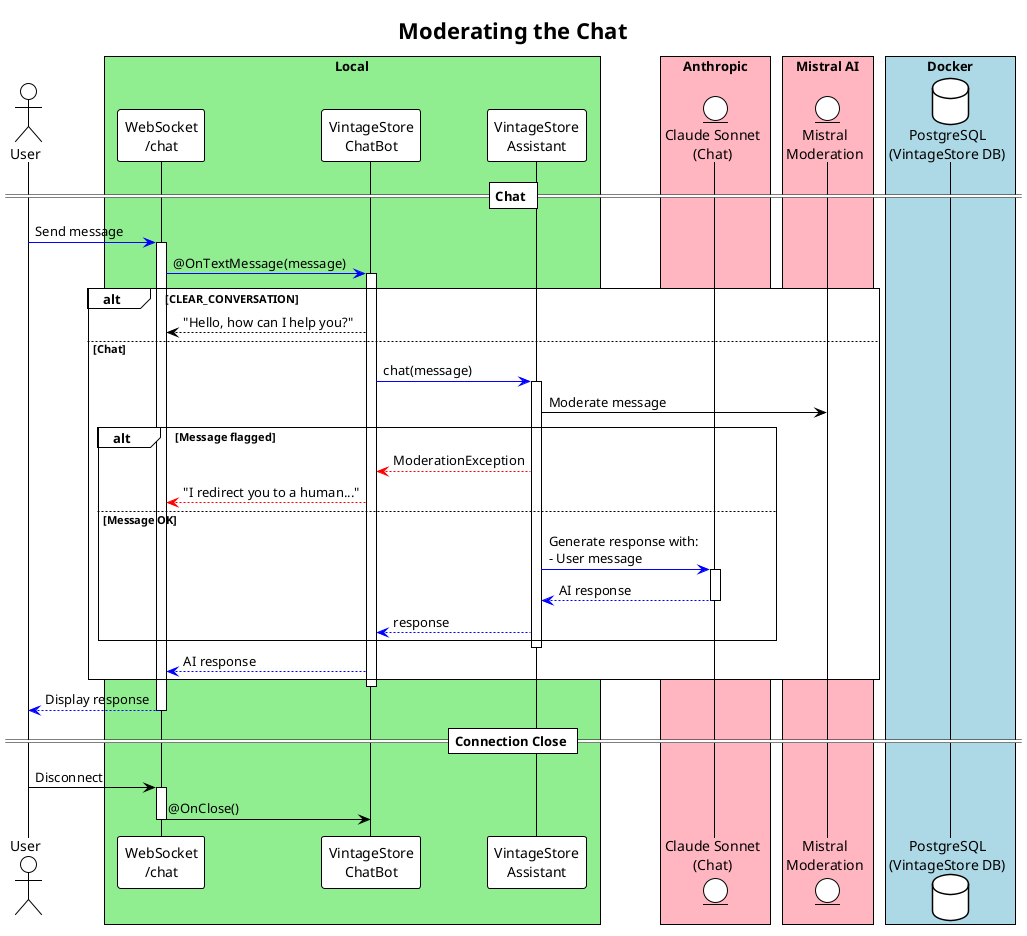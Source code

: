 @startuml
!theme plain
title Moderating the Chat

actor User
box "Local" #LightGreen
participant "WebSocket\n/chat" as WS
participant "VintageStore\nChatBot" as ChatBot
participant "VintageStore\nAssistant" as Assistant
end box
box "Anthropic" #LightPink
entity "Claude Sonnet\n(Chat)" as Anthropic
end box
box "Mistral AI" #LightPink
entity "Mistral\nModeration" as Mistral
end box
box "Docker" #LightBlue
database "PostgreSQL\n(VintageStore DB)" as PostgreSQL
end box

== Chat ==
User -[#blue]> WS: Send message
activate WS
WS -[#blue]> ChatBot: @OnTextMessage(message)
activate ChatBot

alt CLEAR_CONVERSATION
    ChatBot --> WS: "Hello, how can I help you?"
else Chat
    ChatBot -[#blue]> Assistant: chat(message)
    activate Assistant
    Assistant -> Mistral: Moderate message

    alt Message flagged
        Assistant -[#red]-> ChatBot: ModerationException
        ChatBot -[#red]-> WS: "I redirect you to a human..."
    else Message OK

        Assistant -[#blue]> Anthropic: Generate response with:\n- User message
        activate Anthropic
        Anthropic -[#blue]-> Assistant: AI response
        deactivate Anthropic

        Assistant -[#blue]-> ChatBot: response
    end
    deactivate Assistant

    ChatBot -[#blue]-> WS: AI response
end
deactivate ChatBot

WS -[#blue]-> User: Display response
deactivate WS

== Connection Close ==
User -> WS: Disconnect
activate WS
WS -> ChatBot: @OnClose()
deactivate WS

@enduml
